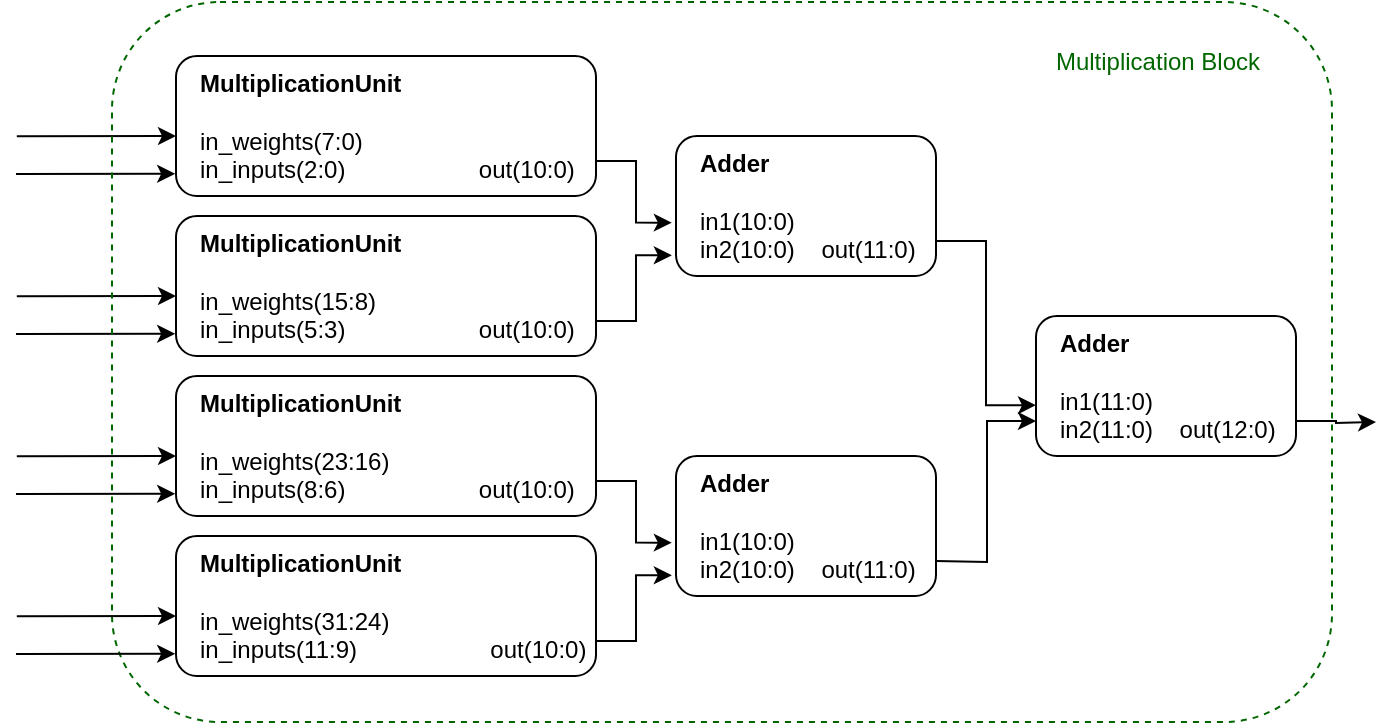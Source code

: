 <mxfile version="20.0.3" type="device" pages="3"><diagram id="8e5WLrpsw6isBq2ypuXl" name="Page-4"><mxGraphModel dx="856" dy="534" grid="0" gridSize="10" guides="1" tooltips="1" connect="1" arrows="1" fold="1" page="1" pageScale="1" pageWidth="1169" pageHeight="827" math="0" shadow="0"><root><mxCell id="0"/><mxCell id="1" parent="0"/><mxCell id="aSO1NjsEZSBkTj_3DfgP-21" style="edgeStyle=orthogonalEdgeStyle;rounded=0;orthogonalLoop=1;jettySize=auto;html=1;exitX=1;exitY=0.75;exitDx=0;exitDy=0;entryX=-0.016;entryY=0.619;entryDx=0;entryDy=0;entryPerimeter=0;fontFamily=Helvetica;fontSize=12;fontColor=#000000;" parent="1" source="aSO1NjsEZSBkTj_3DfgP-4" target="aSO1NjsEZSBkTj_3DfgP-20" edge="1"><mxGeometry relative="1" as="geometry"/></mxCell><mxCell id="aSO1NjsEZSBkTj_3DfgP-4" value="&lt;b&gt;MultiplicationUnit&lt;/b&gt;&lt;br&gt;&lt;br&gt;in_weights(7:0)&lt;br&gt;in_inputs(2:0)&amp;nbsp; &amp;nbsp; &amp;nbsp; &amp;nbsp; &amp;nbsp; &amp;nbsp; &amp;nbsp; &amp;nbsp; &amp;nbsp; &amp;nbsp;&amp;nbsp;out(10:0)&amp;nbsp;&amp;nbsp;" style="rounded=1;whiteSpace=wrap;html=1;shadow=0;labelBackgroundColor=none;fontFamily=Helvetica;fontSize=12;align=left;spacingLeft=10;" parent="1" vertex="1"><mxGeometry x="280" y="220" width="210" height="70" as="geometry"/></mxCell><mxCell id="aSO1NjsEZSBkTj_3DfgP-12" value="" style="endArrow=classic;html=1;rounded=0;fontFamily=Helvetica;fontSize=12;fontColor=#000000;entryX=-0.002;entryY=0.841;entryDx=0;entryDy=0;entryPerimeter=0;" parent="1" edge="1"><mxGeometry width="50" height="50" relative="1" as="geometry"><mxPoint x="200" y="279" as="sourcePoint"/><mxPoint x="279.58" y="278.87" as="targetPoint"/></mxGeometry></mxCell><mxCell id="aSO1NjsEZSBkTj_3DfgP-16" value="" style="endArrow=classic;html=1;rounded=0;fontFamily=Helvetica;fontSize=12;fontColor=#000000;entryX=-0.002;entryY=0.841;entryDx=0;entryDy=0;entryPerimeter=0;" parent="1" edge="1"><mxGeometry width="50" height="50" relative="1" as="geometry"><mxPoint x="200.4" y="260.13" as="sourcePoint"/><mxPoint x="280" y="260" as="targetPoint"/></mxGeometry></mxCell><mxCell id="aSO1NjsEZSBkTj_3DfgP-22" style="edgeStyle=orthogonalEdgeStyle;rounded=0;orthogonalLoop=1;jettySize=auto;html=1;exitX=1;exitY=0.75;exitDx=0;exitDy=0;entryX=-0.016;entryY=0.852;entryDx=0;entryDy=0;entryPerimeter=0;fontFamily=Helvetica;fontSize=12;fontColor=#000000;" parent="1" source="aSO1NjsEZSBkTj_3DfgP-17" target="aSO1NjsEZSBkTj_3DfgP-20" edge="1"><mxGeometry relative="1" as="geometry"/></mxCell><mxCell id="aSO1NjsEZSBkTj_3DfgP-17" value="&lt;b&gt;MultiplicationUnit&lt;/b&gt;&lt;br&gt;&lt;br&gt;in_weights(15:8)&lt;br&gt;in_inputs(5:3)&amp;nbsp; &amp;nbsp; &amp;nbsp; &amp;nbsp; &amp;nbsp; &amp;nbsp; &amp;nbsp; &amp;nbsp; &amp;nbsp; &amp;nbsp;&amp;nbsp;out(10:0)" style="rounded=1;whiteSpace=wrap;html=1;shadow=0;labelBackgroundColor=none;fontFamily=Helvetica;fontSize=12;align=left;spacingLeft=10;" parent="1" vertex="1"><mxGeometry x="280" y="300" width="210" height="70" as="geometry"/></mxCell><mxCell id="aSO1NjsEZSBkTj_3DfgP-18" value="" style="endArrow=classic;html=1;rounded=0;fontFamily=Helvetica;fontSize=12;fontColor=#000000;entryX=-0.002;entryY=0.841;entryDx=0;entryDy=0;entryPerimeter=0;" parent="1" edge="1"><mxGeometry width="50" height="50" relative="1" as="geometry"><mxPoint x="200" y="359" as="sourcePoint"/><mxPoint x="279.58" y="358.87" as="targetPoint"/></mxGeometry></mxCell><mxCell id="aSO1NjsEZSBkTj_3DfgP-19" value="" style="endArrow=classic;html=1;rounded=0;fontFamily=Helvetica;fontSize=12;fontColor=#000000;entryX=-0.002;entryY=0.841;entryDx=0;entryDy=0;entryPerimeter=0;" parent="1" edge="1"><mxGeometry width="50" height="50" relative="1" as="geometry"><mxPoint x="200.4" y="340.13" as="sourcePoint"/><mxPoint x="280" y="340" as="targetPoint"/></mxGeometry></mxCell><mxCell id="aSO1NjsEZSBkTj_3DfgP-53" style="edgeStyle=orthogonalEdgeStyle;rounded=0;orthogonalLoop=1;jettySize=auto;html=1;exitX=1;exitY=0.75;exitDx=0;exitDy=0;entryX=0;entryY=0.637;entryDx=0;entryDy=0;entryPerimeter=0;fontFamily=Helvetica;fontSize=12;fontColor=#000000;" parent="1" source="aSO1NjsEZSBkTj_3DfgP-20" target="aSO1NjsEZSBkTj_3DfgP-52" edge="1"><mxGeometry relative="1" as="geometry"/></mxCell><mxCell id="aSO1NjsEZSBkTj_3DfgP-20" value="&lt;b&gt;Adder&lt;/b&gt;&lt;br&gt;&lt;br&gt;in1(10:0)&lt;br&gt;in2(10:0)&amp;nbsp; &amp;nbsp; out(11:0)&amp;nbsp;&amp;nbsp;" style="rounded=1;whiteSpace=wrap;html=1;shadow=0;labelBackgroundColor=none;fontFamily=Helvetica;fontSize=12;align=left;spacingLeft=10;" parent="1" vertex="1"><mxGeometry x="530" y="260" width="130" height="70" as="geometry"/></mxCell><mxCell id="aSO1NjsEZSBkTj_3DfgP-54" style="edgeStyle=orthogonalEdgeStyle;rounded=0;orthogonalLoop=1;jettySize=auto;html=1;exitX=1;exitY=0.75;exitDx=0;exitDy=0;entryX=0;entryY=0.75;entryDx=0;entryDy=0;fontFamily=Helvetica;fontSize=12;fontColor=#000000;" parent="1" target="aSO1NjsEZSBkTj_3DfgP-52" edge="1"><mxGeometry relative="1" as="geometry"><mxPoint x="660" y="472.5" as="sourcePoint"/></mxGeometry></mxCell><mxCell id="dK_ywYagClgohn0fIik5-3" style="edgeStyle=orthogonalEdgeStyle;rounded=0;orthogonalLoop=1;jettySize=auto;html=1;exitX=1;exitY=0.75;exitDx=0;exitDy=0;fontFamily=Helvetica;fontSize=12;fontColor=#000000;" parent="1" source="aSO1NjsEZSBkTj_3DfgP-52" edge="1"><mxGeometry relative="1" as="geometry"><mxPoint x="880" y="403" as="targetPoint"/></mxGeometry></mxCell><mxCell id="aSO1NjsEZSBkTj_3DfgP-52" value="&lt;b&gt;Adder&lt;/b&gt;&lt;br&gt;&lt;br&gt;in1(11:0)&lt;br&gt;in2(11:0)&amp;nbsp; &amp;nbsp; out(12:0)&amp;nbsp;&amp;nbsp;" style="rounded=1;whiteSpace=wrap;html=1;shadow=0;labelBackgroundColor=none;fontFamily=Helvetica;fontSize=12;align=left;spacingLeft=10;" parent="1" vertex="1"><mxGeometry x="710" y="350" width="130" height="70" as="geometry"/></mxCell><mxCell id="dK_ywYagClgohn0fIik5-1" value="" style="rounded=1;whiteSpace=wrap;html=1;fillColor=none;dashed=1;strokeColor=#006600;labelBackgroundColor=default;shadow=0;" parent="1" vertex="1"><mxGeometry x="248" y="193" width="610" height="360" as="geometry"/></mxCell><mxCell id="dK_ywYagClgohn0fIik5-2" value="Multiplication Block" style="text;html=1;strokeColor=none;fillColor=none;align=center;verticalAlign=middle;whiteSpace=wrap;rounded=0;dashed=1;fontColor=#006600;" parent="1" vertex="1"><mxGeometry x="716" y="208" width="110" height="30" as="geometry"/></mxCell><mxCell id="dWwaOyxQifnjG7PSARfq-1" style="edgeStyle=orthogonalEdgeStyle;rounded=0;orthogonalLoop=1;jettySize=auto;html=1;exitX=1;exitY=0.75;exitDx=0;exitDy=0;entryX=-0.016;entryY=0.619;entryDx=0;entryDy=0;entryPerimeter=0;fontFamily=Helvetica;fontSize=12;fontColor=#000000;" parent="1" source="dWwaOyxQifnjG7PSARfq-2" target="dWwaOyxQifnjG7PSARfq-9" edge="1"><mxGeometry relative="1" as="geometry"/></mxCell><mxCell id="dWwaOyxQifnjG7PSARfq-2" value="&lt;b&gt;MultiplicationUnit&lt;/b&gt;&lt;br&gt;&lt;br&gt;in_weights(23:16)&lt;br&gt;in_inputs(8:6)&amp;nbsp; &amp;nbsp; &amp;nbsp; &amp;nbsp; &amp;nbsp; &amp;nbsp; &amp;nbsp; &amp;nbsp; &amp;nbsp; &amp;nbsp;&amp;nbsp;out(10:0)" style="rounded=1;whiteSpace=wrap;html=1;shadow=0;labelBackgroundColor=none;fontFamily=Helvetica;fontSize=12;align=left;spacingLeft=10;" parent="1" vertex="1"><mxGeometry x="280" y="380" width="210" height="70" as="geometry"/></mxCell><mxCell id="dWwaOyxQifnjG7PSARfq-3" value="" style="endArrow=classic;html=1;rounded=0;fontFamily=Helvetica;fontSize=12;fontColor=#000000;entryX=-0.002;entryY=0.841;entryDx=0;entryDy=0;entryPerimeter=0;" parent="1" edge="1"><mxGeometry width="50" height="50" relative="1" as="geometry"><mxPoint x="200" y="439" as="sourcePoint"/><mxPoint x="279.58" y="438.87" as="targetPoint"/></mxGeometry></mxCell><mxCell id="dWwaOyxQifnjG7PSARfq-4" value="" style="endArrow=classic;html=1;rounded=0;fontFamily=Helvetica;fontSize=12;fontColor=#000000;entryX=-0.002;entryY=0.841;entryDx=0;entryDy=0;entryPerimeter=0;" parent="1" edge="1"><mxGeometry width="50" height="50" relative="1" as="geometry"><mxPoint x="200.4" y="420.13" as="sourcePoint"/><mxPoint x="280" y="420.0" as="targetPoint"/></mxGeometry></mxCell><mxCell id="dWwaOyxQifnjG7PSARfq-5" style="edgeStyle=orthogonalEdgeStyle;rounded=0;orthogonalLoop=1;jettySize=auto;html=1;exitX=1;exitY=0.75;exitDx=0;exitDy=0;entryX=-0.016;entryY=0.852;entryDx=0;entryDy=0;entryPerimeter=0;fontFamily=Helvetica;fontSize=12;fontColor=#000000;" parent="1" source="dWwaOyxQifnjG7PSARfq-6" target="dWwaOyxQifnjG7PSARfq-9" edge="1"><mxGeometry relative="1" as="geometry"/></mxCell><mxCell id="dWwaOyxQifnjG7PSARfq-6" value="&lt;b&gt;MultiplicationUnit&lt;/b&gt;&lt;br&gt;&lt;br&gt;in_weights(31:24)&lt;br&gt;in_inputs(11:9)&amp;nbsp; &amp;nbsp; &amp;nbsp; &amp;nbsp; &amp;nbsp; &amp;nbsp; &amp;nbsp; &amp;nbsp; &amp;nbsp; &amp;nbsp;&amp;nbsp;out(10:0)" style="rounded=1;whiteSpace=wrap;html=1;shadow=0;labelBackgroundColor=none;fontFamily=Helvetica;fontSize=12;align=left;spacingLeft=10;" parent="1" vertex="1"><mxGeometry x="280" y="460" width="210" height="70" as="geometry"/></mxCell><mxCell id="dWwaOyxQifnjG7PSARfq-7" value="" style="endArrow=classic;html=1;rounded=0;fontFamily=Helvetica;fontSize=12;fontColor=#000000;entryX=-0.002;entryY=0.841;entryDx=0;entryDy=0;entryPerimeter=0;" parent="1" edge="1"><mxGeometry width="50" height="50" relative="1" as="geometry"><mxPoint x="200" y="519" as="sourcePoint"/><mxPoint x="279.58" y="518.87" as="targetPoint"/></mxGeometry></mxCell><mxCell id="dWwaOyxQifnjG7PSARfq-8" value="" style="endArrow=classic;html=1;rounded=0;fontFamily=Helvetica;fontSize=12;fontColor=#000000;entryX=-0.002;entryY=0.841;entryDx=0;entryDy=0;entryPerimeter=0;" parent="1" edge="1"><mxGeometry width="50" height="50" relative="1" as="geometry"><mxPoint x="200.4" y="500.13" as="sourcePoint"/><mxPoint x="280" y="500.0" as="targetPoint"/></mxGeometry></mxCell><mxCell id="dWwaOyxQifnjG7PSARfq-9" value="&lt;b&gt;Adder&lt;/b&gt;&lt;br&gt;&lt;br&gt;in1(10:0)&lt;br&gt;in2(10:0)&amp;nbsp; &amp;nbsp; out(11:0)&amp;nbsp;&amp;nbsp;" style="rounded=1;whiteSpace=wrap;html=1;shadow=0;labelBackgroundColor=none;fontFamily=Helvetica;fontSize=12;align=left;spacingLeft=10;" parent="1" vertex="1"><mxGeometry x="530" y="420" width="130" height="70" as="geometry"/></mxCell></root></mxGraphModel></diagram><diagram id="90xq9npepohLT5lNaZ_C" name="Page-3"><mxGraphModel dx="1498" dy="935" grid="0" gridSize="10" guides="1" tooltips="1" connect="1" arrows="1" fold="1" page="1" pageScale="1" pageWidth="1169" pageHeight="827" math="0" shadow="0"><root><mxCell id="0"/><mxCell id="1" parent="0"/><mxCell id="dHUfofmA59WJuBei6e1b-6" style="edgeStyle=orthogonalEdgeStyle;rounded=0;orthogonalLoop=1;jettySize=auto;html=1;exitX=1;exitY=0.75;exitDx=0;exitDy=0;entryX=1;entryY=0.5;entryDx=0;entryDy=0;" parent="1" source="WTrJVV-pUH16febK9m2M-2" target="WTrJVV-pUH16febK9m2M-25" edge="1"><mxGeometry relative="1" as="geometry"><Array as="points"><mxPoint x="774" y="265"/><mxPoint x="787" y="265"/><mxPoint x="787" y="165"/><mxPoint x="278" y="165"/><mxPoint x="278" y="458"/></Array></mxGeometry></mxCell><mxCell id="WTrJVV-pUH16febK9m2M-2" value="&lt;b&gt;InputDecrementer&lt;/b&gt;&lt;br&gt;&lt;br&gt;count(8:0)&lt;br&gt;&lt;span style=&quot;text-align: right; background-color: initial;&quot;&gt;c_inp_dec&amp;nbsp; &amp;nbsp; &amp;nbsp; &amp;nbsp; &amp;nbsp;&amp;nbsp;&lt;/span&gt;&lt;span style=&quot;text-align: right; background-color: initial;&quot;&gt;&#9;&lt;/span&gt;&lt;span style=&quot;background-color: initial;&quot;&gt;&amp;nbsp; &amp;nbsp; &amp;nbsp; &amp;nbsp; &lt;span style=&quot;white-space: pre;&quot;&gt;&#9;&lt;/span&gt;&amp;nbsp; &amp;nbsp; &amp;nbsp; &amp;nbsp; &amp;nbsp; &amp;nbsp; &amp;nbsp; &amp;nbsp; &amp;nbsp; &amp;nbsp; out_input_indx&lt;/span&gt;&lt;span style=&quot;background-color: initial;&quot;&gt;(7:0)&lt;br&gt;&lt;div style=&quot;text-align: right;&quot;&gt;&lt;span style=&quot;background-color: initial; white-space: pre;&quot;&gt;&#9;&lt;/span&gt;&lt;span style=&quot;background-color: initial; white-space: pre;&quot;&gt;&#9;&lt;/span&gt;&lt;span style=&quot;background-color: initial;&quot;&gt;out_input_reset&amp;nbsp;&amp;nbsp;&lt;/span&gt;&lt;/div&gt;&lt;/span&gt;" style="rounded=1;whiteSpace=wrap;html=1;shadow=0;labelBackgroundColor=none;fontFamily=Helvetica;fontSize=12;align=left;spacingLeft=10;strokeColor=#FF8000;" parent="1" vertex="1"><mxGeometry x="609" y="192" width="165" height="102" as="geometry"/></mxCell><mxCell id="T_YbSXpXxgpxz2PUWthw-11" style="edgeStyle=orthogonalEdgeStyle;rounded=0;orthogonalLoop=1;jettySize=auto;html=1;exitX=1;exitY=0.75;exitDx=0;exitDy=0;entryX=1;entryY=0.5;entryDx=0;entryDy=0;fontFamily=Helvetica;fontSize=12;fontColor=#FF0000;strokeColor=#000000;" parent="1" source="WTrJVV-pUH16febK9m2M-4" target="WTrJVV-pUH16febK9m2M-24" edge="1"><mxGeometry relative="1" as="geometry"><Array as="points"><mxPoint x="810" y="378"/><mxPoint x="810" y="149"/><mxPoint x="235" y="149"/><mxPoint x="235" y="252"/></Array></mxGeometry></mxCell><mxCell id="WTrJVV-pUH16febK9m2M-4" value="&lt;b&gt;NeuronDecrementer&lt;/b&gt;&lt;br&gt;&lt;br&gt;count(4:0)&lt;br&gt;c_neuron_dec&amp;nbsp; &amp;nbsp; &amp;nbsp; &amp;nbsp; &amp;nbsp;&lt;br&gt;&lt;div style=&quot;text-align: right;&quot;&gt;&lt;span style=&quot;background-color: initial; white-space: pre;&quot;&gt;&#9;&lt;/span&gt;&lt;span style=&quot;background-color: initial;&quot;&gt;&amp;nbsp; out_neuron_indx(3:0)&lt;/span&gt;&lt;/div&gt;&lt;span style=&quot;white-space: pre;&quot;&gt;&lt;div style=&quot;text-align: right;&quot;&gt;&lt;span style=&quot;background-color: initial;&quot;&gt;&#9;&lt;/span&gt;&lt;span style=&quot;background-color: initial; white-space: normal;&quot;&gt;&amp;nbsp; out_neuron_reset&amp;nbsp;&lt;/span&gt;&lt;/div&gt;&lt;/span&gt;" style="rounded=1;whiteSpace=wrap;html=1;shadow=0;labelBackgroundColor=none;fontFamily=Helvetica;fontSize=12;align=left;spacingLeft=10;strokeColor=#FF8000;" parent="1" vertex="1"><mxGeometry x="610" y="302" width="165" height="101" as="geometry"/></mxCell><mxCell id="WTrJVV-pUH16febK9m2M-7" value="&lt;b&gt;Controller&lt;br&gt;&lt;/b&gt;&lt;br&gt;in_inp_reset&lt;br&gt;in_neuron_reset&lt;br&gt;&lt;div style=&quot;text-align: right;&quot;&gt;&lt;span style=&quot;&quot;&gt;&#9;&lt;/span&gt;&lt;span style=&quot;&quot;&gt;&#9;&lt;/span&gt;&lt;span style=&quot;&quot;&gt;&#9;&lt;/span&gt;&lt;span style=&quot;&quot;&gt;&#9;&lt;/span&gt;&lt;span style=&quot;&quot;&gt;&#9;&lt;span style=&quot;&quot;&gt;&#9;&lt;/span&gt;&lt;/span&gt;&lt;/div&gt;&lt;div style=&quot;text-align: right;&quot;&gt;&amp;nbsp; &amp;nbsp;&amp;nbsp;&lt;span style=&quot;white-space: pre;&quot;&gt;&#9;&lt;/span&gt;&amp;nbsp; &amp;nbsp; &amp;nbsp; &amp;nbsp; &amp;nbsp; &amp;nbsp; &amp;nbsp; &amp;nbsp; &amp;nbsp; &amp;nbsp; &amp;nbsp; &amp;nbsp; &amp;nbsp;&lt;span style=&quot;&quot;&gt;c_dec_neuron&lt;/span&gt;&lt;/div&gt;&lt;span style=&quot;&quot;&gt;&lt;div style=&quot;text-align: right;&quot;&gt;&amp;nbsp;c_dec_input&lt;br&gt;&lt;/div&gt;&#9;&lt;/span&gt;&lt;span style=&quot;&quot;&gt;&lt;div style=&quot;text-align: right;&quot;&gt;&lt;span style=&quot;&quot;&gt;&#9;&lt;/span&gt;&lt;span style=&quot;&quot;&gt;&#9;&lt;/span&gt;&lt;span style=&quot;&quot;&gt;&#9;&lt;/span&gt;&lt;span style=&quot;&quot;&gt;&#9;&lt;/span&gt;&lt;span style=&quot;&quot;&gt;&#9;&lt;/span&gt;c_add_to_neuron&lt;/div&gt;&#9;&lt;/span&gt;&lt;span style=&quot;&quot;&gt;&lt;div style=&quot;text-align: right;&quot;&gt;&lt;span style=&quot;&quot;&gt;&#9;&lt;/span&gt;&lt;span style=&quot;&quot;&gt;&#9;&lt;/span&gt;&lt;span style=&quot;&quot;&gt;&#9;&lt;/span&gt;&lt;span style=&quot;&quot;&gt;&#9;&lt;/span&gt;&lt;span style=&quot;&quot;&gt;&#9;&lt;/span&gt;c_mult&lt;/div&gt;&#9;&lt;/span&gt;&lt;div style=&quot;text-align: right;&quot;&gt;c_argmax&lt;/div&gt;" style="rounded=1;whiteSpace=wrap;html=1;shadow=0;labelBackgroundColor=default;fontFamily=Helvetica;fontSize=12;align=left;spacingLeft=10;verticalAlign=middle;strokeColor=#FF8000;" parent="1" vertex="1"><mxGeometry x="298" y="230" width="210" height="190" as="geometry"/></mxCell><mxCell id="WTrJVV-pUH16febK9m2M-9" style="edgeStyle=orthogonalEdgeStyle;rounded=0;orthogonalLoop=1;jettySize=auto;html=1;exitX=1;exitY=0.75;exitDx=0;exitDy=0;entryX=0;entryY=0.533;entryDx=0;entryDy=0;entryPerimeter=0;fontFamily=Helvetica;fontSize=12;fontColor=#FF0000;strokeColor=#000000;" parent="1" source="WTrJVV-pUH16febK9m2M-10" edge="1"><mxGeometry relative="1" as="geometry"><mxPoint x="836" y="490.93" as="targetPoint"/></mxGeometry></mxCell><mxCell id="WTrJVV-pUH16febK9m2M-10" value="&lt;b&gt;Multiplication Block&lt;br&gt;&lt;/b&gt;&lt;br&gt;c_mult&lt;br&gt;in_weights(31:0)&amp;nbsp;&lt;br&gt;in_inputs(11:0)&lt;br&gt;&lt;span style=&quot;white-space: pre;&quot;&gt;&#9;&lt;/span&gt;&lt;span style=&quot;white-space: pre;&quot;&gt;&#9;&lt;/span&gt;&amp;nbsp; &amp;nbsp; &lt;span style=&quot;white-space: pre;&quot;&gt;&#9;&lt;/span&gt;&lt;span style=&quot;white-space: pre;&quot;&gt;&#9;&lt;/span&gt;out_val(12:0)" style="rounded=1;whiteSpace=wrap;html=1;shadow=0;labelBackgroundColor=default;fontFamily=Helvetica;fontSize=12;align=left;spacingLeft=10;verticalAlign=middle;strokeColor=#CC0066;" parent="1" vertex="1"><mxGeometry x="609" y="420" width="196" height="94" as="geometry"/></mxCell><mxCell id="WTrJVV-pUH16febK9m2M-13" style="edgeStyle=orthogonalEdgeStyle;rounded=0;orthogonalLoop=1;jettySize=auto;html=1;exitX=1;exitY=0.846;exitDx=0;exitDy=0;fontFamily=Helvetica;fontSize=12;fontColor=#000000;exitPerimeter=0;entryX=0;entryY=0.5;entryDx=0;entryDy=0;" parent="1" source="WTrJVV-pUH16febK9m2M-14" target="WTrJVV-pUH16febK9m2M-19" edge="1"><mxGeometry relative="1" as="geometry"><Array as="points"><mxPoint x="1065" y="507"/><mxPoint x="1081" y="507"/><mxPoint x="1081" y="550"/><mxPoint x="588" y="550"/><mxPoint x="588" y="625"/></Array><mxPoint x="546" y="633" as="targetPoint"/></mxGeometry></mxCell><mxCell id="WTrJVV-pUH16febK9m2M-14" value="&lt;b&gt;Neuron Reg&lt;br&gt;&lt;/b&gt;&lt;br&gt;reg_nreg(20:0)&amp;nbsp;&lt;br&gt;c_nreg&lt;br&gt;in_nreg_val(12:0)&lt;span style=&quot;white-space: pre;&quot;&gt;&#9;&lt;/span&gt;&lt;br&gt;&lt;span style=&quot;white-space: pre;&quot;&gt;&#9;&lt;/span&gt;&lt;span style=&quot;white-space: pre;&quot;&gt;&#9;&lt;/span&gt;&lt;span style=&quot;white-space: pre;&quot;&gt;&#9;&lt;/span&gt;&lt;span style=&quot;white-space: pre;&quot;&gt;&#9;&lt;/span&gt;&amp;nbsp;out_nreg_val(20:0)&amp;nbsp;" style="rounded=1;whiteSpace=wrap;html=1;shadow=0;labelBackgroundColor=default;fontFamily=Helvetica;fontSize=12;align=left;spacingLeft=10;verticalAlign=middle;strokeColor=#CC0066;" parent="1" vertex="1"><mxGeometry x="835" y="415" width="230" height="104" as="geometry"/></mxCell><mxCell id="WTrJVV-pUH16febK9m2M-19" value="&lt;b&gt;Argmax Block&lt;br&gt;&lt;/b&gt;&lt;br&gt;reg_argmax_val(20:0)&lt;br&gt;in_argmax_val(20:0)&lt;br&gt;in_argmax_indx(3:0)&lt;br&gt;&lt;div style=&quot;&quot;&gt;c_argmax&amp;nbsp; &amp;nbsp; &amp;nbsp; &amp;nbsp; &amp;nbsp;&amp;nbsp;&lt;/div&gt;&lt;div style=&quot;text-align: right;&quot;&gt;&lt;span style=&quot;white-space: pre;&quot;&gt;&#9;&lt;/span&gt;&lt;span style=&quot;white-space: pre;&quot;&gt;&#9;&lt;/span&gt;&lt;span style=&quot;white-space: pre;&quot;&gt;&#9;&lt;/span&gt;out_argmax_indx(3:0)&lt;/div&gt;" style="rounded=1;whiteSpace=wrap;html=1;shadow=0;labelBackgroundColor=default;fontFamily=Helvetica;fontSize=12;align=left;spacingLeft=10;verticalAlign=middle;strokeColor=#000066;" parent="1" vertex="1"><mxGeometry x="606" y="571" width="217" height="108" as="geometry"/></mxCell><mxCell id="WTrJVV-pUH16febK9m2M-24" value="&lt;b&gt;ROM&lt;br&gt;&lt;/b&gt;&lt;br&gt;&lt;div style=&quot;text-align: right;&quot;&gt;in_neuron_index(3:0)&lt;/div&gt;&lt;div style=&quot;text-align: right;&quot;&gt;in_input_index(7:0)&lt;/div&gt;&lt;div style=&quot;text-align: right;&quot;&gt;out_weights(31:0)&lt;/div&gt;" style="rounded=1;whiteSpace=wrap;html=1;shadow=0;labelBackgroundColor=default;fontFamily=Helvetica;fontSize=12;align=left;spacingLeft=10;verticalAlign=middle;strokeColor=#000000;" parent="1" vertex="1"><mxGeometry x="73" y="206" width="133" height="91.08" as="geometry"/></mxCell><mxCell id="dHUfofmA59WJuBei6e1b-7" style="edgeStyle=orthogonalEdgeStyle;rounded=0;orthogonalLoop=1;jettySize=auto;html=1;exitX=1.008;exitY=0.667;exitDx=0;exitDy=0;entryX=0;entryY=0.75;entryDx=0;entryDy=0;exitPerimeter=0;" parent="1" source="WTrJVV-pUH16febK9m2M-25" target="WTrJVV-pUH16febK9m2M-10" edge="1"><mxGeometry relative="1" as="geometry"><Array as="points"><mxPoint x="244" y="472"/><mxPoint x="244" y="491"/></Array></mxGeometry></mxCell><mxCell id="WTrJVV-pUH16febK9m2M-25" value="&lt;b&gt;RAM&lt;/b&gt;&lt;br&gt;&lt;br&gt;&lt;div style=&quot;text-align: right;&quot;&gt;in_input_indx(7:0)&lt;/div&gt;&lt;div style=&quot;text-align: right;&quot;&gt;out_inputs(11:0)&lt;/div&gt;&lt;div style=&quot;text-align: right;&quot;&gt;in_result&lt;/div&gt;" style="rounded=1;whiteSpace=wrap;html=1;shadow=0;labelBackgroundColor=default;fontFamily=Helvetica;fontSize=12;align=left;spacingLeft=10;verticalAlign=middle;strokeColor=#000000;" parent="1" vertex="1"><mxGeometry x="71" y="417" width="133" height="82.08" as="geometry"/></mxCell><mxCell id="6V9szjHfFGJ_8nNaI31b-1" value="" style="edgeStyle=elbowEdgeStyle;elbow=horizontal;endArrow=classic;html=1;rounded=0;exitX=1;exitY=0.5;exitDx=0;exitDy=0;entryX=0.006;entryY=0.597;entryDx=0;entryDy=0;entryPerimeter=0;strokeColor=#CC0000;" parent="1" source="WTrJVV-pUH16febK9m2M-7" target="WTrJVV-pUH16febK9m2M-2" edge="1"><mxGeometry width="50" height="50" relative="1" as="geometry"><mxPoint x="543" y="325" as="sourcePoint"/><mxPoint x="593" y="275" as="targetPoint"/><Array as="points"><mxPoint x="570" y="295"/></Array></mxGeometry></mxCell><mxCell id="6V9szjHfFGJ_8nNaI31b-3" value="" style="edgeStyle=elbowEdgeStyle;elbow=horizontal;endArrow=classic;html=1;rounded=0;entryX=0.005;entryY=0.589;entryDx=0;entryDy=0;entryPerimeter=0;exitX=1.006;exitY=0.585;exitDx=0;exitDy=0;exitPerimeter=0;strokeColor=#CC0000;" parent="1" source="WTrJVV-pUH16febK9m2M-7" target="WTrJVV-pUH16febK9m2M-4" edge="1"><mxGeometry width="50" height="50" relative="1" as="geometry"><mxPoint x="471" y="410" as="sourcePoint"/><mxPoint x="521" y="360" as="targetPoint"/><Array as="points"><mxPoint x="571" y="344"/></Array></mxGeometry></mxCell><mxCell id="6V9szjHfFGJ_8nNaI31b-5" value="" style="endArrow=classic;html=1;rounded=0;entryX=0.001;entryY=0.584;entryDx=0;entryDy=0;edgeStyle=orthogonalEdgeStyle;entryPerimeter=0;exitX=1.001;exitY=0.653;exitDx=0;exitDy=0;exitPerimeter=0;strokeColor=#CC0000;" parent="1" source="WTrJVV-pUH16febK9m2M-7" target="WTrJVV-pUH16febK9m2M-14" edge="1"><mxGeometry width="50" height="50" relative="1" as="geometry"><mxPoint x="509" y="355" as="sourcePoint"/><mxPoint x="543" y="390" as="targetPoint"/><Array as="points"><mxPoint x="563" y="354"/><mxPoint x="563" y="409"/><mxPoint x="820" y="409"/><mxPoint x="820" y="476"/></Array></mxGeometry></mxCell><mxCell id="woozBbQ3DgHqmCKTwQmH-1" value="" style="edgeStyle=elbowEdgeStyle;elbow=horizontal;endArrow=classic;html=1;rounded=0;entryX=0.01;entryY=0.436;entryDx=0;entryDy=0;entryPerimeter=0;strokeColor=#CC0000;exitX=1.001;exitY=0.725;exitDx=0;exitDy=0;exitPerimeter=0;" parent="1" source="WTrJVV-pUH16febK9m2M-7" target="WTrJVV-pUH16febK9m2M-10" edge="1"><mxGeometry width="50" height="50" relative="1" as="geometry"><mxPoint x="507" y="365" as="sourcePoint"/><mxPoint x="608" y="461" as="targetPoint"/><Array as="points"><mxPoint x="555" y="420"/><mxPoint x="551" y="411"/></Array></mxGeometry></mxCell><mxCell id="woozBbQ3DgHqmCKTwQmH-2" value="" style="edgeStyle=elbowEdgeStyle;elbow=horizontal;endArrow=classic;html=1;rounded=0;entryX=0;entryY=0.75;entryDx=0;entryDy=0;exitX=1;exitY=0.805;exitDx=0;exitDy=0;exitPerimeter=0;strokeColor=#CC0000;" parent="1" source="WTrJVV-pUH16febK9m2M-7" target="WTrJVV-pUH16febK9m2M-19" edge="1"><mxGeometry width="50" height="50" relative="1" as="geometry"><mxPoint x="524" y="367" as="sourcePoint"/><mxPoint x="596" y="656" as="targetPoint"/><Array as="points"><mxPoint x="545" y="387"/><mxPoint x="545" y="555"/><mxPoint x="549" y="424"/><mxPoint x="545" y="528"/><mxPoint x="607" y="655"/></Array></mxGeometry></mxCell><mxCell id="dHUfofmA59WJuBei6e1b-1" value="" style="edgeStyle=elbowEdgeStyle;elbow=horizontal;endArrow=classic;html=1;rounded=0;exitX=1.012;exitY=0.848;exitDx=0;exitDy=0;exitPerimeter=0;entryX=0.007;entryY=0.586;entryDx=0;entryDy=0;entryPerimeter=0;" parent="1" source="WTrJVV-pUH16febK9m2M-24" target="WTrJVV-pUH16febK9m2M-10" edge="1"><mxGeometry width="50" height="50" relative="1" as="geometry"><mxPoint x="368" y="332" as="sourcePoint"/><mxPoint x="418" y="282" as="targetPoint"/><Array as="points"><mxPoint x="254" y="432"/><mxPoint x="265" y="442"/><mxPoint x="255" y="415"/></Array></mxGeometry></mxCell><mxCell id="dHUfofmA59WJuBei6e1b-2" value="" style="endArrow=classic;html=1;rounded=0;entryX=0.994;entryY=0.667;entryDx=0;entryDy=0;entryPerimeter=0;" parent="1" target="WTrJVV-pUH16febK9m2M-24" edge="1"><mxGeometry width="50" height="50" relative="1" as="geometry"><mxPoint x="278" y="267" as="sourcePoint"/><mxPoint x="440" y="315" as="targetPoint"/></mxGeometry></mxCell><mxCell id="dHUfofmA59WJuBei6e1b-12" value="" style="endArrow=classic;html=1;rounded=0;exitX=1;exitY=1;exitDx=0;exitDy=0;edgeStyle=orthogonalEdgeStyle;" parent="1" source="WTrJVV-pUH16febK9m2M-19" edge="1"><mxGeometry width="50" height="50" relative="1" as="geometry"><mxPoint x="552" y="630" as="sourcePoint"/><mxPoint x="204" y="485" as="targetPoint"/><Array as="points"><mxPoint x="823" y="689"/><mxPoint x="233" y="689"/><mxPoint x="233" y="485"/></Array></mxGeometry></mxCell><mxCell id="rtggD1Ecsu35YitxGne9-2" value="" style="endArrow=classic;html=1;rounded=0;fontSize=8;exitX=1.006;exitY=0.882;exitDx=0;exitDy=0;exitPerimeter=0;entryX=-0.001;entryY=0.363;entryDx=0;entryDy=0;entryPerimeter=0;strokeColor=#CC0000;" parent="1" source="WTrJVV-pUH16febK9m2M-2" target="WTrJVV-pUH16febK9m2M-7" edge="1"><mxGeometry width="50" height="50" relative="1" as="geometry"><mxPoint x="799" y="273" as="sourcePoint"/><mxPoint x="297" y="300" as="targetPoint"/><Array as="points"><mxPoint x="794" y="282"/><mxPoint x="794" y="161"/><mxPoint x="272" y="161"/><mxPoint x="272" y="299"/></Array></mxGeometry></mxCell><mxCell id="rtggD1Ecsu35YitxGne9-3" value="" style="endArrow=classic;html=1;rounded=0;fontSize=8;exitX=1.01;exitY=0.871;exitDx=0;exitDy=0;exitPerimeter=0;entryX=-0.001;entryY=0.432;entryDx=0;entryDy=0;entryPerimeter=0;strokeColor=#CC0000;" parent="1" source="WTrJVV-pUH16febK9m2M-4" target="WTrJVV-pUH16febK9m2M-7" edge="1"><mxGeometry width="50" height="50" relative="1" as="geometry"><mxPoint x="494" y="405" as="sourcePoint"/><mxPoint x="296" y="312" as="targetPoint"/><Array as="points"><mxPoint x="815" y="390"/><mxPoint x="815" y="145"/><mxPoint x="259" y="145"/><mxPoint x="259" y="312"/></Array></mxGeometry></mxCell><mxCell id="m3Bgft62ttTd5zG-tdas-1" value="" style="edgeStyle=orthogonalEdgeStyle;elbow=horizontal;endArrow=classic;html=1;rounded=0;entryX=0.002;entryY=0.647;entryDx=0;entryDy=0;entryPerimeter=0;exitX=1;exitY=0.75;exitDx=0;exitDy=0;" edge="1" parent="1" source="WTrJVV-pUH16febK9m2M-4" target="WTrJVV-pUH16febK9m2M-19"><mxGeometry width="50" height="50" relative="1" as="geometry"><mxPoint x="234" y="252" as="sourcePoint"/><mxPoint x="543" y="385" as="targetPoint"/><Array as="points"><mxPoint x="810" y="378"/><mxPoint x="810" y="415"/><mxPoint x="563" y="415"/><mxPoint x="563" y="641"/></Array></mxGeometry></mxCell></root></mxGraphModel></diagram><diagram id="7jnmmHRNVWRp2sWbJH32" name="Page-5"><mxGraphModel dx="599" dy="374" grid="1" gridSize="10" guides="1" tooltips="1" connect="1" arrows="1" fold="1" page="1" pageScale="1" pageWidth="1169" pageHeight="827" math="0" shadow="0"><root><mxCell id="0"/><mxCell id="1" parent="0"/><mxCell id="Xohl_HSM4jMxfI0JrS2i-38" style="rounded=0;orthogonalLoop=1;jettySize=auto;html=1;exitX=0.5;exitY=1;exitDx=0;exitDy=0;entryX=0.5;entryY=0;entryDx=0;entryDy=0;fontSize=8;strokeColor=default;" parent="1" source="5X0FZ-JHn2vbuux_DXmM-4" target="Xohl_HSM4jMxfI0JrS2i-12" edge="1"><mxGeometry relative="1" as="geometry"/></mxCell><mxCell id="5X0FZ-JHn2vbuux_DXmM-4" value="&lt;font style=&quot;font-size: 11px;&quot;&gt;&lt;b style=&quot;&quot;&gt;Multiply&lt;/b&gt;&lt;br&gt;&lt;/font&gt;&lt;font style=&quot;font-size: 7px;&quot;&gt;&lt;font style=&quot;font-size: 7px; line-height: 0;&quot;&gt;c_mult = 1, c_input_dec = 0, c_neuron_dec = 0&lt;br&gt;&lt;i style=&quot;&quot;&gt;weights x inputs&lt;/i&gt;&lt;/font&gt;&lt;br&gt;&lt;/font&gt;" style="ellipse;whiteSpace=wrap;html=1;verticalAlign=top;spacing=2;" parent="1" vertex="1"><mxGeometry x="538.88" y="170" width="109.86" height="70" as="geometry"/></mxCell><mxCell id="Xohl_HSM4jMxfI0JrS2i-44" style="edgeStyle=none;rounded=0;orthogonalLoop=1;jettySize=auto;html=1;exitX=0.5;exitY=1;exitDx=0;exitDy=0;entryX=0.5;entryY=0;entryDx=0;entryDy=0;fontSize=8;strokeColor=default;" parent="1" source="5X0FZ-JHn2vbuux_DXmM-5" target="5X0FZ-JHn2vbuux_DXmM-16" edge="1"><mxGeometry relative="1" as="geometry"/></mxCell><mxCell id="5X0FZ-JHn2vbuux_DXmM-5" value="&lt;b&gt;Argmax&lt;/b&gt;&lt;br&gt;&lt;font style=&quot;font-size: 8px;&quot;&gt;c_argmax = 1, c_input_dec = 0&lt;br&gt;&lt;i&gt;max(in, register)&lt;/i&gt;&lt;br&gt;&lt;/font&gt;" style="ellipse;whiteSpace=wrap;html=1;" parent="1" vertex="1"><mxGeometry x="528.95" y="479.46" width="129.72" height="70" as="geometry"/></mxCell><mxCell id="Xohl_HSM4jMxfI0JrS2i-40" style="rounded=0;orthogonalLoop=1;jettySize=auto;html=1;exitX=1;exitY=0.5;exitDx=0;exitDy=0;fontSize=8;strokeColor=default;entryX=1;entryY=0.5;entryDx=0;entryDy=0;edgeStyle=orthogonalEdgeStyle;curved=1;" parent="1" source="5X0FZ-JHn2vbuux_DXmM-15" target="5X0FZ-JHn2vbuux_DXmM-4" edge="1"><mxGeometry relative="1" as="geometry"><mxPoint x="683.74" y="400" as="targetPoint"/><Array as="points"><mxPoint x="693.74" y="395"/><mxPoint x="693.74" y="205"/></Array></mxGeometry></mxCell><mxCell id="Xohl_HSM4jMxfI0JrS2i-41" value="in_ctrl_input_reset = 0" style="edgeLabel;html=1;align=center;verticalAlign=middle;resizable=0;points=[];fontSize=8;" parent="Xohl_HSM4jMxfI0JrS2i-40" vertex="1" connectable="0"><mxGeometry x="-0.166" relative="1" as="geometry"><mxPoint y="-19" as="offset"/></mxGeometry></mxCell><mxCell id="5X0FZ-JHn2vbuux_DXmM-15" value="&lt;b&gt;Input Decrement&lt;/b&gt;&lt;br&gt;&lt;font style=&quot;font-size: 8px; line-height: 0.8;&quot;&gt;c_input_dec = 1, c_mult = 0&lt;br&gt;&lt;i&gt;196...0, 196&lt;/i&gt;&lt;br&gt;&lt;/font&gt;" style="ellipse;whiteSpace=wrap;html=1;" parent="1" vertex="1"><mxGeometry x="538.74" y="350" width="110" height="89.46" as="geometry"/></mxCell><mxCell id="5X0FZ-JHn2vbuux_DXmM-16" value="&lt;b&gt;Neuron Decrement&lt;/b&gt;&lt;br style=&quot;font-size: 11px;&quot;&gt;&lt;font style=&quot;font-size: 8px;&quot;&gt;c_neuron_dec = 1, c_argmax = 0&lt;br&gt;&lt;i&gt;9...0, 9&lt;/i&gt;&lt;br&gt;&lt;/font&gt;" style="ellipse;whiteSpace=wrap;html=1;" parent="1" vertex="1"><mxGeometry x="530.71" y="580" width="127.96" height="90" as="geometry"/></mxCell><mxCell id="Xohl_HSM4jMxfI0JrS2i-37" style="edgeStyle=orthogonalEdgeStyle;curved=1;rounded=0;orthogonalLoop=1;jettySize=auto;html=1;exitX=0.5;exitY=1;exitDx=0;exitDy=0;entryX=0.5;entryY=0;entryDx=0;entryDy=0;fontSize=8;strokeColor=default;" parent="1" source="236wC67fCzDjPV4bmL6i-1" target="5X0FZ-JHn2vbuux_DXmM-4" edge="1"><mxGeometry relative="1" as="geometry"/></mxCell><mxCell id="236wC67fCzDjPV4bmL6i-1" value="&lt;b&gt;Reset&lt;/b&gt;&lt;font style=&quot;font-size: 8px;&quot;&gt;&lt;br&gt;&lt;div&gt;&lt;span style=&quot;background-color: initial;&quot;&gt;c_dec_neuron,&amp;nbsp;&lt;/span&gt;&lt;/div&gt;&lt;div&gt;&lt;span style=&quot;background-color: initial;&quot;&gt;c_dec_input,&amp;nbsp;&lt;/span&gt;&lt;span style=&quot;background-color: initial;&quot;&gt;c_add_to_neuron,&lt;/span&gt;&lt;/div&gt;&lt;div&gt;&lt;span style=&quot;background-color: initial;&quot;&gt;&amp;nbsp;&lt;/span&gt;&lt;span style=&quot;background-color: initial;&quot;&gt;c_mult,&amp;nbsp;&lt;/span&gt;&lt;span style=&quot;background-color: initial;&quot;&gt;c_argmax,&lt;/span&gt;&lt;/div&gt;&lt;div&gt;&lt;span style=&quot;background-color: initial;&quot;&gt;in_ctrl_neuron_reset,&lt;/span&gt;&lt;/div&gt;&lt;div&gt;&lt;span style=&quot;background-color: initial;&quot;&gt;in_ctrl_input_reset = 0&lt;/span&gt;&lt;/div&gt;&lt;/font&gt;" style="ellipse;whiteSpace=wrap;html=1;align=center;verticalAlign=top;" parent="1" vertex="1"><mxGeometry x="525.21" y="60" width="137.34" height="80" as="geometry"/></mxCell><mxCell id="236wC67fCzDjPV4bmL6i-2" value="" style="endArrow=classic;html=1;rounded=0;" parent="1" target="236wC67fCzDjPV4bmL6i-1" edge="1"><mxGeometry width="50" height="50" relative="1" as="geometry"><mxPoint x="593.73" y="20" as="sourcePoint"/><mxPoint x="716.73" y="190" as="targetPoint"/></mxGeometry></mxCell><mxCell id="Xohl_HSM4jMxfI0JrS2i-18" value="in_ctrl_input_reset = 0" style="rounded=0;orthogonalLoop=1;jettySize=auto;html=1;fontSize=8;strokeColor=default;entryX=0.5;entryY=0;entryDx=0;entryDy=0;exitX=0.5;exitY=1;exitDx=0;exitDy=0;" parent="1" source="5X0FZ-JHn2vbuux_DXmM-15" target="5X0FZ-JHn2vbuux_DXmM-5" edge="1"><mxGeometry x="-0.2" relative="1" as="geometry"><mxPoint x="529.02" y="679.46" as="sourcePoint"/><mxPoint as="offset"/></mxGeometry></mxCell><mxCell id="Xohl_HSM4jMxfI0JrS2i-43" style="edgeStyle=none;rounded=0;orthogonalLoop=1;jettySize=auto;html=1;exitX=0.5;exitY=1;exitDx=0;exitDy=0;fontSize=8;strokeColor=default;" parent="1" source="Xohl_HSM4jMxfI0JrS2i-12" target="5X0FZ-JHn2vbuux_DXmM-15" edge="1"><mxGeometry relative="1" as="geometry"/></mxCell><mxCell id="Xohl_HSM4jMxfI0JrS2i-12" value="&lt;b&gt;Neuron Reg&lt;/b&gt;&lt;br&gt;&lt;font style=&quot;font-size: 8px;&quot;&gt;c_nreg = 1, c_mult = 0&lt;br&gt;&lt;i&gt;register + in&lt;/i&gt;&lt;br&gt;&lt;/font&gt;" style="ellipse;whiteSpace=wrap;html=1;" parent="1" vertex="1"><mxGeometry x="543.81" y="260" width="100" height="70" as="geometry"/></mxCell><mxCell id="Xohl_HSM4jMxfI0JrS2i-30" value="&lt;span style=&quot;color: rgb(0, 0, 0); font-family: Helvetica; font-size: 8px; font-style: normal; font-variant-ligatures: normal; font-variant-caps: normal; font-weight: 400; letter-spacing: normal; orphans: 2; text-align: center; text-indent: 0px; text-transform: none; widows: 2; word-spacing: 0px; -webkit-text-stroke-width: 0px; background-color: rgb(255, 255, 255); text-decoration-thickness: initial; text-decoration-style: initial; text-decoration-color: initial; float: none; display: inline !important;&quot;&gt;in_ctrl_neuron_reset = 1&lt;/span&gt;" style="rounded=0;orthogonalLoop=1;jettySize=auto;html=1;fontSize=8;strokeColor=default;entryX=0.5;entryY=0;entryDx=0;entryDy=0;exitX=0.5;exitY=1;exitDx=0;exitDy=0;" parent="1" source="5X0FZ-JHn2vbuux_DXmM-16" target="Xohl_HSM4jMxfI0JrS2i-31" edge="1"><mxGeometry relative="1" as="geometry"><mxPoint x="590.14" y="680" as="targetPoint"/><mxPoint x="440" y="710" as="sourcePoint"/><mxPoint as="offset"/></mxGeometry></mxCell><mxCell id="Xohl_HSM4jMxfI0JrS2i-45" style="edgeStyle=orthogonalEdgeStyle;rounded=0;orthogonalLoop=1;jettySize=auto;html=1;exitX=0;exitY=0.5;exitDx=0;exitDy=0;entryX=0;entryY=0.5;entryDx=0;entryDy=0;fontSize=8;strokeColor=default;curved=1;" parent="1" source="5X0FZ-JHn2vbuux_DXmM-16" target="5X0FZ-JHn2vbuux_DXmM-4" edge="1"><mxGeometry relative="1" as="geometry"><Array as="points"><mxPoint x="440" y="625"/><mxPoint x="440" y="205"/></Array></mxGeometry></mxCell><mxCell id="Xohl_HSM4jMxfI0JrS2i-46" value="in_ctrl_neuron_reset = 0" style="edgeLabel;html=1;align=center;verticalAlign=middle;resizable=0;points=[];fontSize=8;" parent="Xohl_HSM4jMxfI0JrS2i-45" vertex="1" connectable="0"><mxGeometry x="0.077" relative="1" as="geometry"><mxPoint as="offset"/></mxGeometry></mxCell><mxCell id="Xohl_HSM4jMxfI0JrS2i-31" value="&lt;b&gt;HALT&lt;/b&gt;" style="ellipse;whiteSpace=wrap;html=1;" parent="1" vertex="1"><mxGeometry x="544.69" y="710" width="100" height="70" as="geometry"/></mxCell><mxCell id="Xohl_HSM4jMxfI0JrS2i-36" style="edgeStyle=orthogonalEdgeStyle;rounded=0;orthogonalLoop=1;jettySize=auto;html=1;exitX=0.5;exitY=1;exitDx=0;exitDy=0;entryX=1;entryY=0.5;entryDx=0;entryDy=0;fontSize=8;strokeColor=default;curved=1;" parent="1" source="Xohl_HSM4jMxfI0JrS2i-31" target="Xohl_HSM4jMxfI0JrS2i-31" edge="1"><mxGeometry relative="1" as="geometry"/></mxCell></root></mxGraphModel></diagram></mxfile>